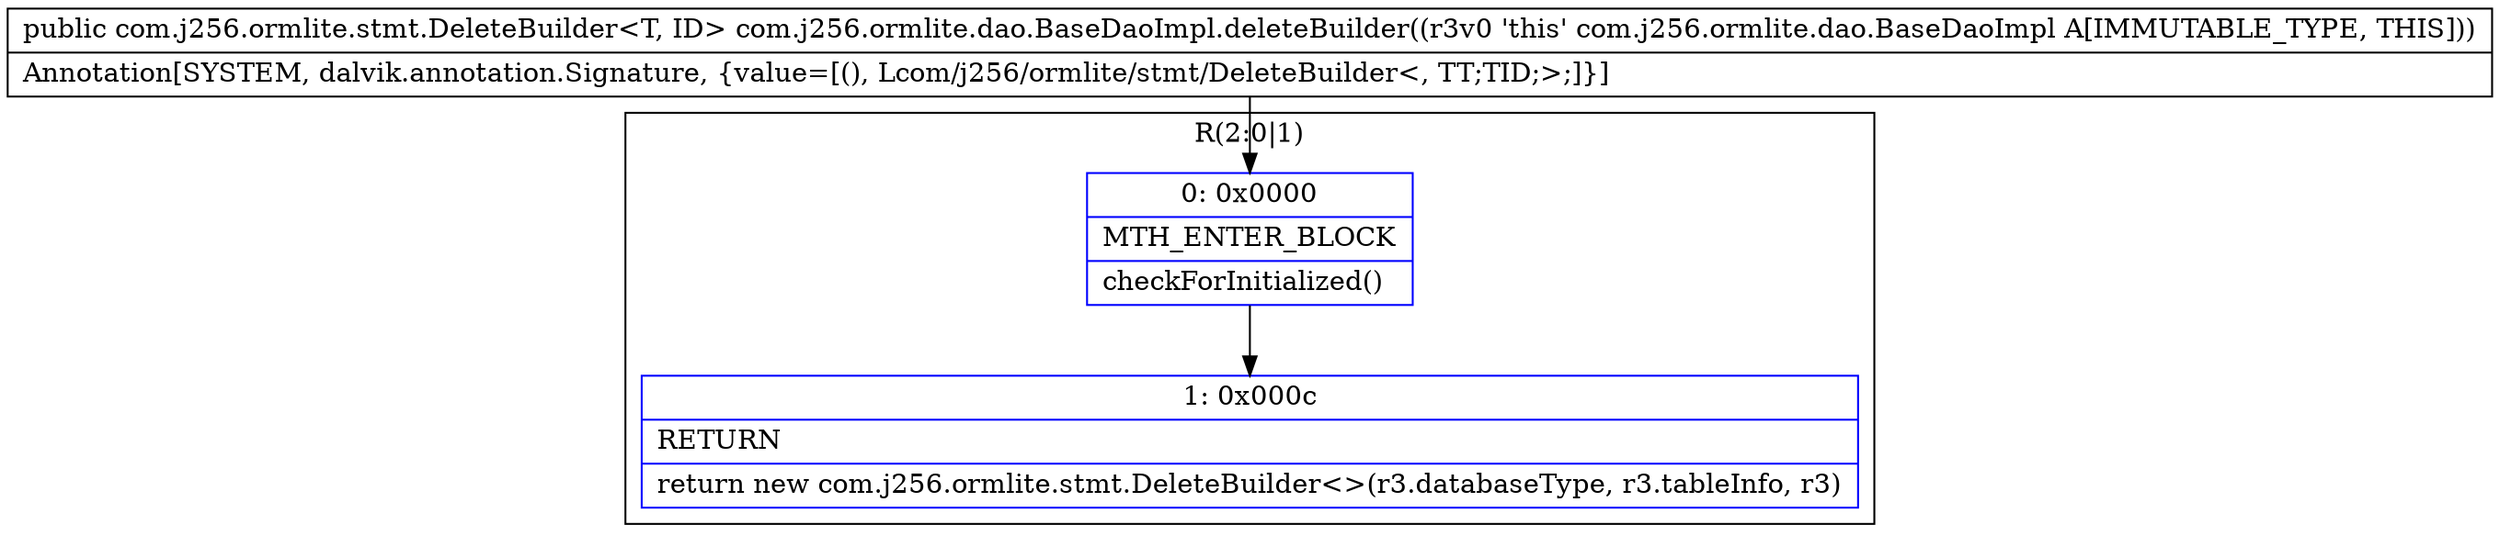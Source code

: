 digraph "CFG forcom.j256.ormlite.dao.BaseDaoImpl.deleteBuilder()Lcom\/j256\/ormlite\/stmt\/DeleteBuilder;" {
subgraph cluster_Region_1443536577 {
label = "R(2:0|1)";
node [shape=record,color=blue];
Node_0 [shape=record,label="{0\:\ 0x0000|MTH_ENTER_BLOCK\l|checkForInitialized()\l}"];
Node_1 [shape=record,label="{1\:\ 0x000c|RETURN\l|return new com.j256.ormlite.stmt.DeleteBuilder\<\>(r3.databaseType, r3.tableInfo, r3)\l}"];
}
MethodNode[shape=record,label="{public com.j256.ormlite.stmt.DeleteBuilder\<T, ID\> com.j256.ormlite.dao.BaseDaoImpl.deleteBuilder((r3v0 'this' com.j256.ormlite.dao.BaseDaoImpl A[IMMUTABLE_TYPE, THIS]))  | Annotation[SYSTEM, dalvik.annotation.Signature, \{value=[(), Lcom\/j256\/ormlite\/stmt\/DeleteBuilder\<, TT;TID;\>;]\}]\l}"];
MethodNode -> Node_0;
Node_0 -> Node_1;
}

